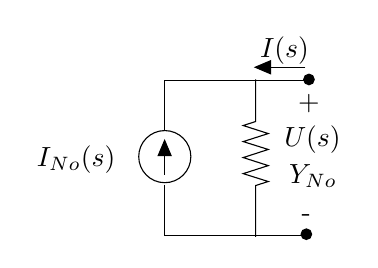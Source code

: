 \begin{tikzpicture}[y=-1cm]
\sf
\draw[arrows=-triangle 45,black] (6.011,4.256) -- (6.011,3.8);
\filldraw[black] (7.844,3.044) circle (0.067cm);
\path (7.844,3.444) node[text=black,anchor=base] {+};
\filldraw[black] (7.811,5.009) circle (0.067cm);
\path (7.811,4.844) node[text=black,anchor=base] {-};
\draw[black] (6.011,3.7) -- (6.011,3.056) -- (7.789,3.056);
\draw[arrows=-triangle 45,black] (7.8,2.889) -- (7.144,2.889);
\path (5.511,4.144) node[text=black,anchor=base east] {$I_{No}(s)$};
\path (7.467,4.367) node[text=black,anchor=base west] {$Y_{No}$};
\path (7.889,3.889) node[text=black,anchor=base] {$U(s)$};
\path (7.533,2.767) node[text=black,anchor=base] {$I(s)$};
\draw[black] (6.013,4.024) circle (0.331cm);
\draw[black] (7.167,3.044) -- (7.167,3.578) -- (7.009,3.629) -- (7.327,3.731) -- (7.009,3.833) -- (7.327,3.933) -- (7.009,4.036) -- (7.327,4.138) -- (7.009,4.24) -- (7.327,4.34) -- (7.167,4.391) -- (7.167,5.044);
\draw[black] (6.011,4.378) -- (6.011,5.022) -- (7.789,5.022);

\end{tikzpicture}%

%% Configure (x)emacs for this file ...
%% Local Variables:
%% mode: latex
%% End: